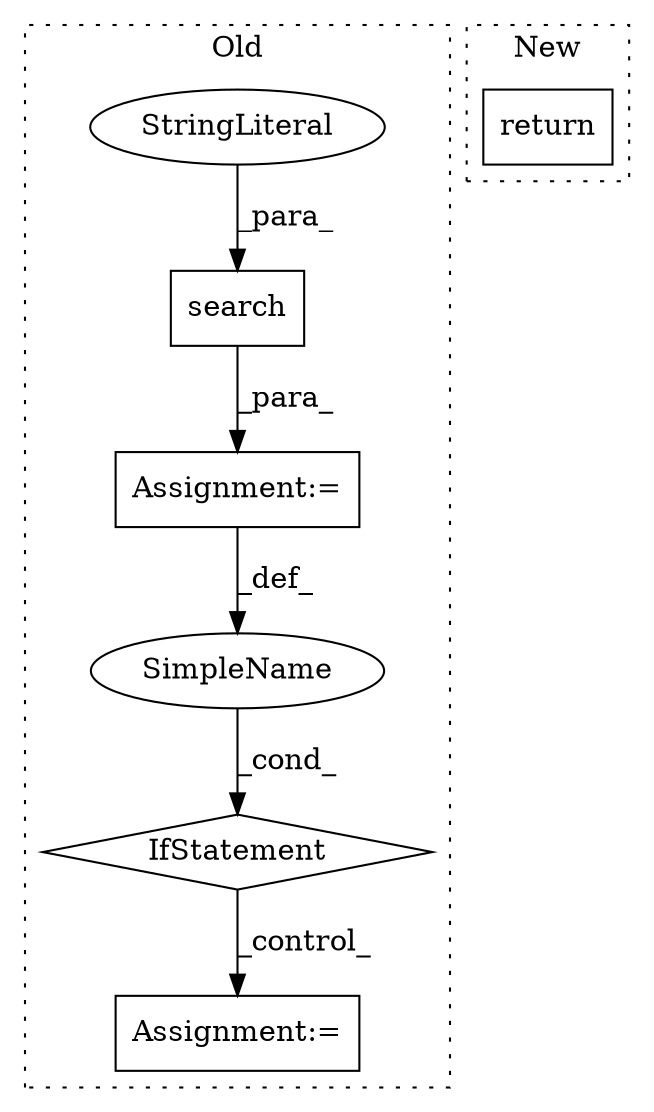 digraph G {
subgraph cluster0 {
1 [label="search" a="32" s="15663,15697" l="7,1" shape="box"];
3 [label="Assignment:=" a="7" s="15659" l="1" shape="box"];
4 [label="StringLiteral" a="45" s="15670" l="19" shape="ellipse"];
5 [label="IfStatement" a="25" s="15706,15712" l="4,2" shape="diamond"];
6 [label="Assignment:=" a="7" s="15794" l="1" shape="box"];
7 [label="SimpleName" a="42" s="" l="" shape="ellipse"];
label = "Old";
style="dotted";
}
subgraph cluster1 {
2 [label="return" a="41" s="15678" l="7" shape="box"];
label = "New";
style="dotted";
}
1 -> 3 [label="_para_"];
3 -> 7 [label="_def_"];
4 -> 1 [label="_para_"];
5 -> 6 [label="_control_"];
7 -> 5 [label="_cond_"];
}